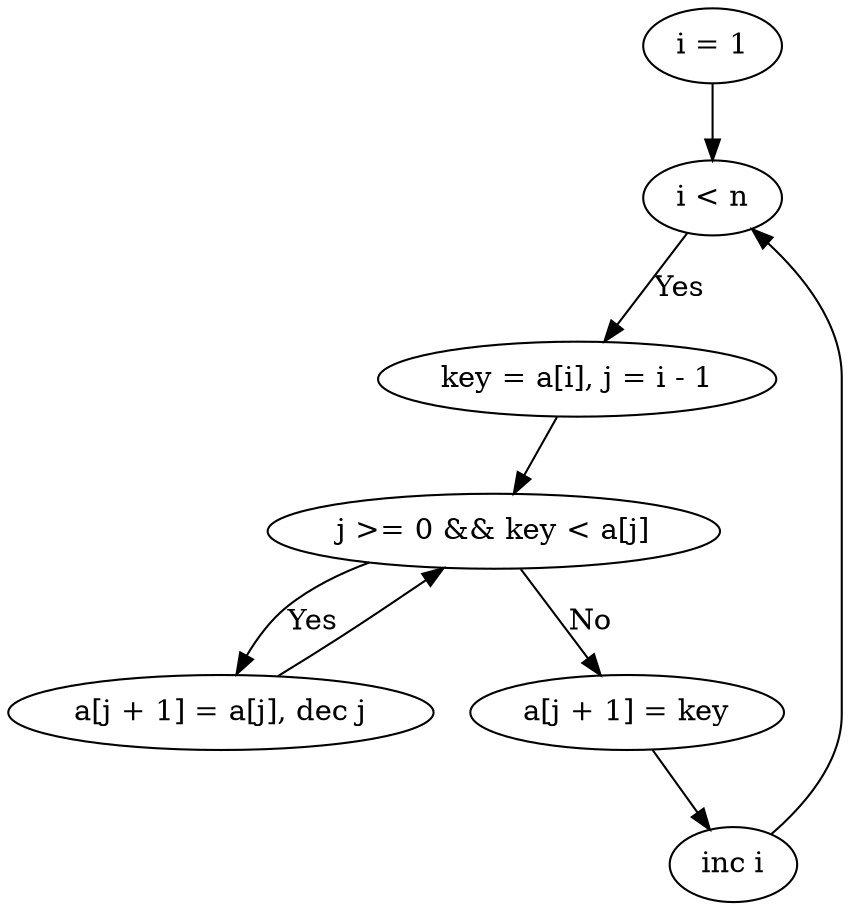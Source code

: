 digraph {
  { rank=min; init[label="i = 1"]; }
  for_cond[label="i < n"];
  loop1[label="key = a[i], j = i - 1"];
  while_cond[label="j >= 0 && key < a[j]"];
  loop2[label="a[j + 1] = a[j], dec j"];
  loop3[label="a[j + 1] = key"];
  for_add[label="inc i"];

  init -> for_cond;
  for_cond -> loop1[label="Yes"];
  loop1 -> while_cond;
  while_cond -> loop2[label="Yes"];
  while_cond -> loop3[label="No"];
  loop2 -> while_cond;
  loop3 -> for_add -> for_cond;
}
